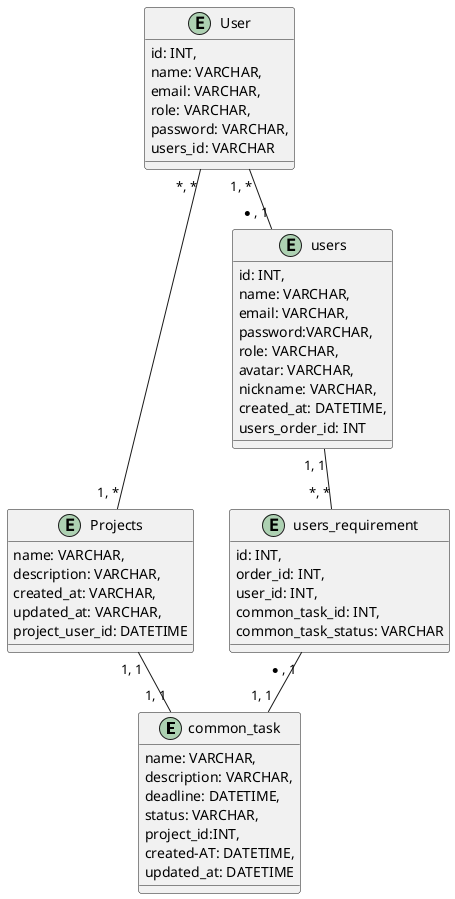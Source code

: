 @startuml
   
  entity common_task {
    name: VARCHAR,
    description: VARCHAR,
    deadline: DATETIME,
    status: VARCHAR,
    project_id:INT,
    created-AT: DATETIME,
    updated_at: DATETIME
  }
  entity User {
    id: INT,
    name: VARCHAR,
    email: VARCHAR,
    role: VARCHAR,
    password: VARCHAR,
    users_id: VARCHAR
  }
  entity Projects {
    name: VARCHAR,
    description: VARCHAR,
    created_at: VARCHAR,
    updated_at: VARCHAR,
    project_user_id: DATETIME
  }

  entity users_requirement {
    id: INT,
    order_id: INT,
    user_id: INT,
    common_task_id: INT,
    common_task_status: VARCHAR
  }
  
  entity users {
    id: INT,
    name: VARCHAR,
    email: VARCHAR,
    password:VARCHAR,
    role: VARCHAR,
    avatar: VARCHAR,
    nickname: VARCHAR,
    created_at: DATETIME,
    users_order_id: INT
  } 

  User "1, *" --  "*, 1" users
  User "*, *" -- "1, *" Projects
  users "1, 1" -- "*, *" users_requirement
  users_requirement "*, 1" -- "1, 1" common_task
  Projects "1, 1" -- "1, 1" common_task
  
@enduml
